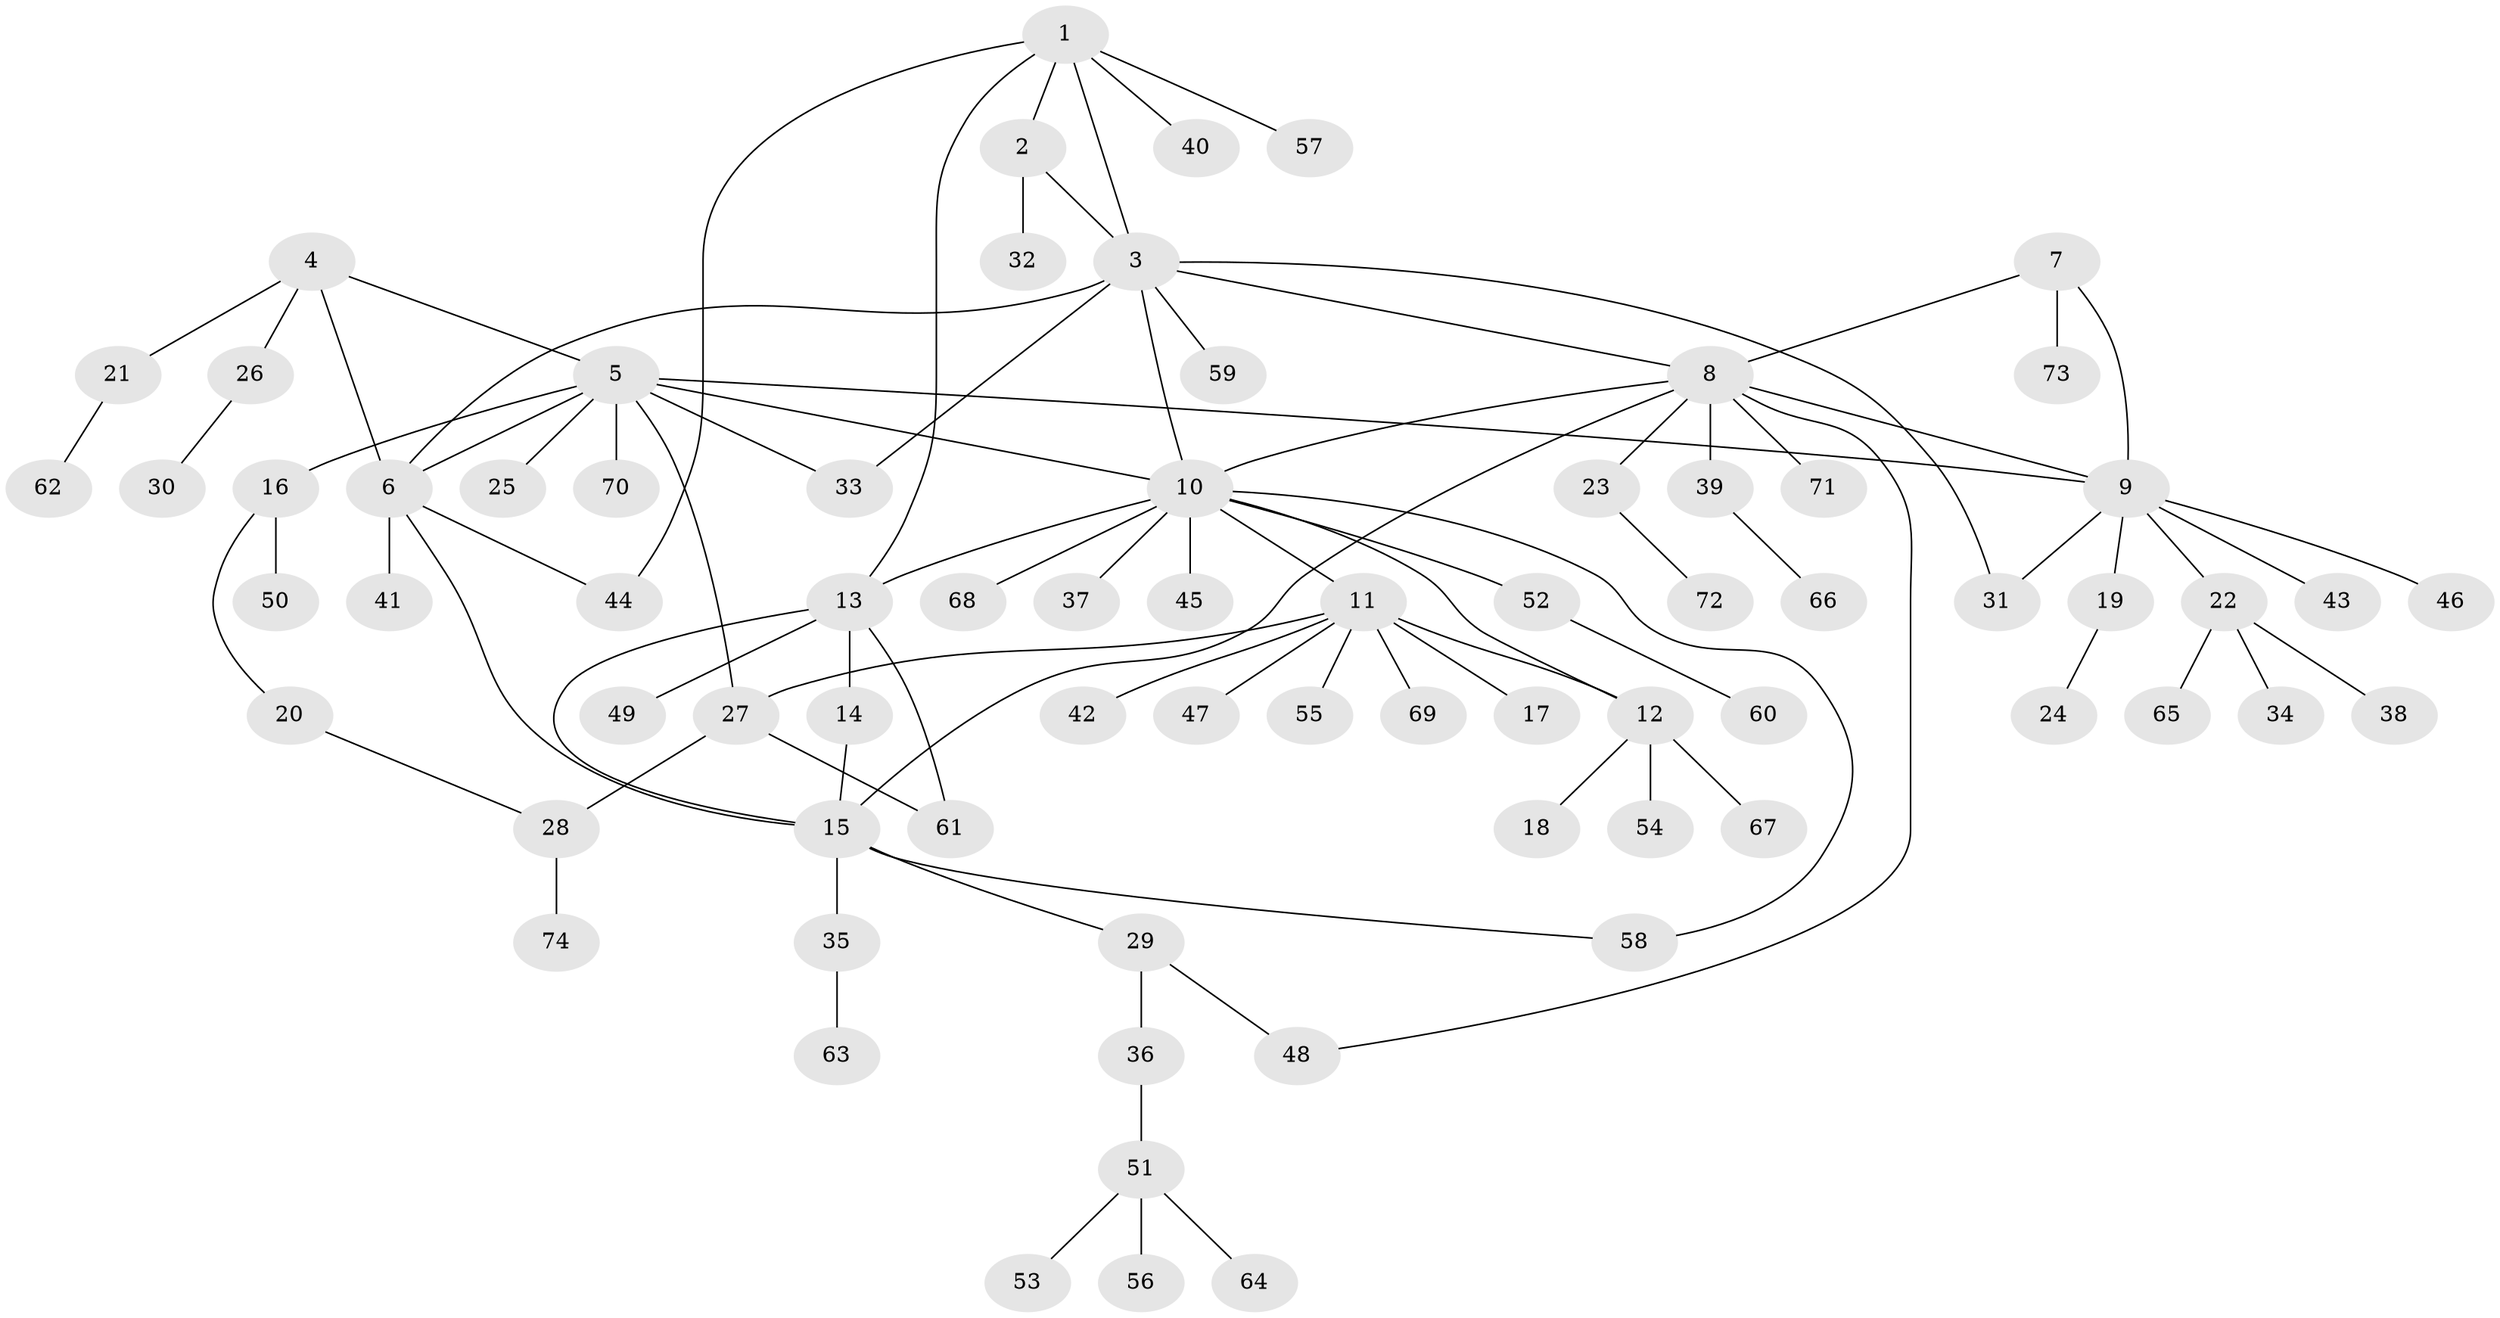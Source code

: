 // Generated by graph-tools (version 1.1) at 2025/54/03/09/25 04:54:02]
// undirected, 74 vertices, 92 edges
graph export_dot {
graph [start="1"]
  node [color=gray90,style=filled];
  1;
  2;
  3;
  4;
  5;
  6;
  7;
  8;
  9;
  10;
  11;
  12;
  13;
  14;
  15;
  16;
  17;
  18;
  19;
  20;
  21;
  22;
  23;
  24;
  25;
  26;
  27;
  28;
  29;
  30;
  31;
  32;
  33;
  34;
  35;
  36;
  37;
  38;
  39;
  40;
  41;
  42;
  43;
  44;
  45;
  46;
  47;
  48;
  49;
  50;
  51;
  52;
  53;
  54;
  55;
  56;
  57;
  58;
  59;
  60;
  61;
  62;
  63;
  64;
  65;
  66;
  67;
  68;
  69;
  70;
  71;
  72;
  73;
  74;
  1 -- 2;
  1 -- 3;
  1 -- 13;
  1 -- 40;
  1 -- 44;
  1 -- 57;
  2 -- 3;
  2 -- 32;
  3 -- 6;
  3 -- 8;
  3 -- 10;
  3 -- 31;
  3 -- 33;
  3 -- 59;
  4 -- 5;
  4 -- 6;
  4 -- 21;
  4 -- 26;
  5 -- 6;
  5 -- 9;
  5 -- 10;
  5 -- 16;
  5 -- 25;
  5 -- 27;
  5 -- 33;
  5 -- 70;
  6 -- 15;
  6 -- 41;
  6 -- 44;
  7 -- 8;
  7 -- 9;
  7 -- 73;
  8 -- 9;
  8 -- 10;
  8 -- 15;
  8 -- 23;
  8 -- 39;
  8 -- 48;
  8 -- 71;
  9 -- 19;
  9 -- 22;
  9 -- 31;
  9 -- 43;
  9 -- 46;
  10 -- 11;
  10 -- 12;
  10 -- 13;
  10 -- 37;
  10 -- 45;
  10 -- 52;
  10 -- 58;
  10 -- 68;
  11 -- 12;
  11 -- 17;
  11 -- 27;
  11 -- 42;
  11 -- 47;
  11 -- 55;
  11 -- 69;
  12 -- 18;
  12 -- 54;
  12 -- 67;
  13 -- 14;
  13 -- 15;
  13 -- 49;
  13 -- 61;
  14 -- 15;
  15 -- 29;
  15 -- 35;
  15 -- 58;
  16 -- 20;
  16 -- 50;
  19 -- 24;
  20 -- 28;
  21 -- 62;
  22 -- 34;
  22 -- 38;
  22 -- 65;
  23 -- 72;
  26 -- 30;
  27 -- 28;
  27 -- 61;
  28 -- 74;
  29 -- 36;
  29 -- 48;
  35 -- 63;
  36 -- 51;
  39 -- 66;
  51 -- 53;
  51 -- 56;
  51 -- 64;
  52 -- 60;
}
